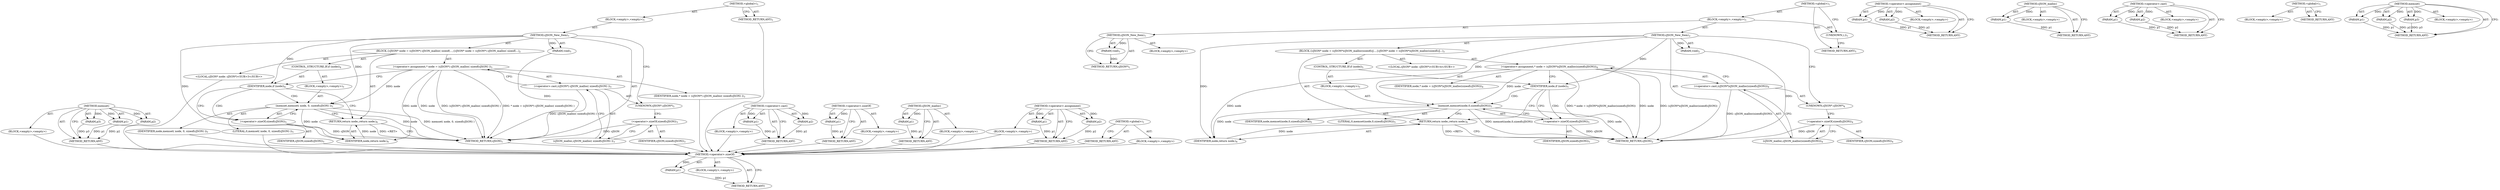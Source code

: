 digraph "memset" {
vulnerable_68 [label=<(METHOD,memset)>];
vulnerable_69 [label=<(PARAM,p1)>];
vulnerable_70 [label=<(PARAM,p2)>];
vulnerable_71 [label=<(PARAM,p3)>];
vulnerable_72 [label=<(BLOCK,&lt;empty&gt;,&lt;empty&gt;)>];
vulnerable_73 [label=<(METHOD_RETURN,ANY)>];
vulnerable_6 [label=<(METHOD,&lt;global&gt;)<SUB>1</SUB>>];
vulnerable_7 [label=<(BLOCK,&lt;empty&gt;,&lt;empty&gt;)<SUB>1</SUB>>];
vulnerable_8 [label=<(METHOD,cJSON_New_Item)<SUB>1</SUB>>];
vulnerable_9 [label=<(PARAM,void)<SUB>1</SUB>>];
vulnerable_10 [label=<(BLOCK,{
	cJSON* node = (cJSON*) cJSON_malloc( sizeof(...,{
	cJSON* node = (cJSON*) cJSON_malloc( sizeof(...)<SUB>2</SUB>>];
vulnerable_11 [label="<(LOCAL,cJSON* node: cJSON*)<SUB>3</SUB>>"];
vulnerable_12 [label=<(&lt;operator&gt;.assignment,* node = (cJSON*) cJSON_malloc( sizeof(cJSON) ))<SUB>3</SUB>>];
vulnerable_13 [label=<(IDENTIFIER,node,* node = (cJSON*) cJSON_malloc( sizeof(cJSON) ))<SUB>3</SUB>>];
vulnerable_14 [label=<(&lt;operator&gt;.cast,(cJSON*) cJSON_malloc( sizeof(cJSON) ))<SUB>3</SUB>>];
vulnerable_15 [label=<(UNKNOWN,cJSON*,cJSON*)<SUB>3</SUB>>];
vulnerable_16 [label=<(cJSON_malloc,cJSON_malloc( sizeof(cJSON) ))<SUB>3</SUB>>];
vulnerable_17 [label=<(&lt;operator&gt;.sizeOf,sizeof(cJSON))<SUB>3</SUB>>];
vulnerable_18 [label=<(IDENTIFIER,cJSON,sizeof(cJSON))<SUB>3</SUB>>];
vulnerable_19 [label=<(CONTROL_STRUCTURE,IF,if (node))<SUB>4</SUB>>];
vulnerable_20 [label=<(IDENTIFIER,node,if (node))<SUB>4</SUB>>];
vulnerable_21 [label=<(BLOCK,&lt;empty&gt;,&lt;empty&gt;)<SUB>5</SUB>>];
vulnerable_22 [label=<(memset,memset( node, 0, sizeof(cJSON) ))<SUB>5</SUB>>];
vulnerable_23 [label=<(IDENTIFIER,node,memset( node, 0, sizeof(cJSON) ))<SUB>5</SUB>>];
vulnerable_24 [label=<(LITERAL,0,memset( node, 0, sizeof(cJSON) ))<SUB>5</SUB>>];
vulnerable_25 [label=<(&lt;operator&gt;.sizeOf,sizeof(cJSON))<SUB>5</SUB>>];
vulnerable_26 [label=<(IDENTIFIER,cJSON,sizeof(cJSON))<SUB>5</SUB>>];
vulnerable_27 [label=<(RETURN,return node;,return node;)<SUB>6</SUB>>];
vulnerable_28 [label=<(IDENTIFIER,node,return node;)<SUB>6</SUB>>];
vulnerable_29 [label=<(METHOD_RETURN,cJSON)<SUB>1</SUB>>];
vulnerable_31 [label=<(METHOD_RETURN,ANY)<SUB>1</SUB>>];
vulnerable_55 [label=<(METHOD,&lt;operator&gt;.cast)>];
vulnerable_56 [label=<(PARAM,p1)>];
vulnerable_57 [label=<(PARAM,p2)>];
vulnerable_58 [label=<(BLOCK,&lt;empty&gt;,&lt;empty&gt;)>];
vulnerable_59 [label=<(METHOD_RETURN,ANY)>];
vulnerable_64 [label=<(METHOD,&lt;operator&gt;.sizeOf)>];
vulnerable_65 [label=<(PARAM,p1)>];
vulnerable_66 [label=<(BLOCK,&lt;empty&gt;,&lt;empty&gt;)>];
vulnerable_67 [label=<(METHOD_RETURN,ANY)>];
vulnerable_60 [label=<(METHOD,cJSON_malloc)>];
vulnerable_61 [label=<(PARAM,p1)>];
vulnerable_62 [label=<(BLOCK,&lt;empty&gt;,&lt;empty&gt;)>];
vulnerable_63 [label=<(METHOD_RETURN,ANY)>];
vulnerable_50 [label=<(METHOD,&lt;operator&gt;.assignment)>];
vulnerable_51 [label=<(PARAM,p1)>];
vulnerable_52 [label=<(PARAM,p2)>];
vulnerable_53 [label=<(BLOCK,&lt;empty&gt;,&lt;empty&gt;)>];
vulnerable_54 [label=<(METHOD_RETURN,ANY)>];
vulnerable_44 [label=<(METHOD,&lt;global&gt;)<SUB>1</SUB>>];
vulnerable_45 [label=<(BLOCK,&lt;empty&gt;,&lt;empty&gt;)>];
vulnerable_46 [label=<(METHOD_RETURN,ANY)>];
fixed_70 [label=<(METHOD,&lt;operator&gt;.sizeOf)>];
fixed_71 [label=<(PARAM,p1)>];
fixed_72 [label=<(BLOCK,&lt;empty&gt;,&lt;empty&gt;)>];
fixed_73 [label=<(METHOD_RETURN,ANY)>];
fixed_6 [label=<(METHOD,&lt;global&gt;)<SUB>1</SUB>>];
fixed_7 [label=<(BLOCK,&lt;empty&gt;,&lt;empty&gt;)<SUB>1</SUB>>];
fixed_8 [label=<(METHOD,cJSON_New_Item)<SUB>1</SUB>>];
fixed_9 [label=<(PARAM,void)<SUB>1</SUB>>];
fixed_10 [label=<(BLOCK,&lt;empty&gt;,&lt;empty&gt;)>];
fixed_11 [label=<(METHOD_RETURN,cJSON*)<SUB>1</SUB>>];
fixed_13 [label=<(UNKNOWN,),))<SUB>1</SUB>>];
fixed_14 [label=<(METHOD,cJSON_New_Item)<SUB>2</SUB>>];
fixed_15 [label=<(PARAM,void)<SUB>2</SUB>>];
fixed_16 [label=<(BLOCK,{
	cJSON* node = (cJSON*)cJSON_malloc(sizeof(cJ...,{
	cJSON* node = (cJSON*)cJSON_malloc(sizeof(cJ...)<SUB>3</SUB>>];
fixed_17 [label="<(LOCAL,cJSON* node: cJSON*)<SUB>4</SUB>>"];
fixed_18 [label=<(&lt;operator&gt;.assignment,* node = (cJSON*)cJSON_malloc(sizeof(cJSON)))<SUB>4</SUB>>];
fixed_19 [label=<(IDENTIFIER,node,* node = (cJSON*)cJSON_malloc(sizeof(cJSON)))<SUB>4</SUB>>];
fixed_20 [label=<(&lt;operator&gt;.cast,(cJSON*)cJSON_malloc(sizeof(cJSON)))<SUB>4</SUB>>];
fixed_21 [label=<(UNKNOWN,cJSON*,cJSON*)<SUB>4</SUB>>];
fixed_22 [label=<(cJSON_malloc,cJSON_malloc(sizeof(cJSON)))<SUB>4</SUB>>];
fixed_23 [label=<(&lt;operator&gt;.sizeOf,sizeof(cJSON))<SUB>4</SUB>>];
fixed_24 [label=<(IDENTIFIER,cJSON,sizeof(cJSON))<SUB>4</SUB>>];
fixed_25 [label=<(CONTROL_STRUCTURE,IF,if (node))<SUB>5</SUB>>];
fixed_26 [label=<(IDENTIFIER,node,if (node))<SUB>5</SUB>>];
fixed_27 [label=<(BLOCK,&lt;empty&gt;,&lt;empty&gt;)<SUB>5</SUB>>];
fixed_28 [label=<(memset,memset(node,0,sizeof(cJSON)))<SUB>5</SUB>>];
fixed_29 [label=<(IDENTIFIER,node,memset(node,0,sizeof(cJSON)))<SUB>5</SUB>>];
fixed_30 [label=<(LITERAL,0,memset(node,0,sizeof(cJSON)))<SUB>5</SUB>>];
fixed_31 [label=<(&lt;operator&gt;.sizeOf,sizeof(cJSON))<SUB>5</SUB>>];
fixed_32 [label=<(IDENTIFIER,cJSON,sizeof(cJSON))<SUB>5</SUB>>];
fixed_33 [label=<(RETURN,return node;,return node;)<SUB>6</SUB>>];
fixed_34 [label=<(IDENTIFIER,node,return node;)<SUB>6</SUB>>];
fixed_35 [label=<(METHOD_RETURN,cJSON)<SUB>2</SUB>>];
fixed_37 [label=<(METHOD_RETURN,ANY)<SUB>1</SUB>>];
fixed_56 [label=<(METHOD,&lt;operator&gt;.assignment)>];
fixed_57 [label=<(PARAM,p1)>];
fixed_58 [label=<(PARAM,p2)>];
fixed_59 [label=<(BLOCK,&lt;empty&gt;,&lt;empty&gt;)>];
fixed_60 [label=<(METHOD_RETURN,ANY)>];
fixed_66 [label=<(METHOD,cJSON_malloc)>];
fixed_67 [label=<(PARAM,p1)>];
fixed_68 [label=<(BLOCK,&lt;empty&gt;,&lt;empty&gt;)>];
fixed_69 [label=<(METHOD_RETURN,ANY)>];
fixed_61 [label=<(METHOD,&lt;operator&gt;.cast)>];
fixed_62 [label=<(PARAM,p1)>];
fixed_63 [label=<(PARAM,p2)>];
fixed_64 [label=<(BLOCK,&lt;empty&gt;,&lt;empty&gt;)>];
fixed_65 [label=<(METHOD_RETURN,ANY)>];
fixed_50 [label=<(METHOD,&lt;global&gt;)<SUB>1</SUB>>];
fixed_51 [label=<(BLOCK,&lt;empty&gt;,&lt;empty&gt;)>];
fixed_52 [label=<(METHOD_RETURN,ANY)>];
fixed_74 [label=<(METHOD,memset)>];
fixed_75 [label=<(PARAM,p1)>];
fixed_76 [label=<(PARAM,p2)>];
fixed_77 [label=<(PARAM,p3)>];
fixed_78 [label=<(BLOCK,&lt;empty&gt;,&lt;empty&gt;)>];
fixed_79 [label=<(METHOD_RETURN,ANY)>];
vulnerable_68 -> vulnerable_69  [key=0, label="AST: "];
vulnerable_68 -> vulnerable_69  [key=1, label="DDG: "];
vulnerable_68 -> vulnerable_72  [key=0, label="AST: "];
vulnerable_68 -> vulnerable_70  [key=0, label="AST: "];
vulnerable_68 -> vulnerable_70  [key=1, label="DDG: "];
vulnerable_68 -> vulnerable_73  [key=0, label="AST: "];
vulnerable_68 -> vulnerable_73  [key=1, label="CFG: "];
vulnerable_68 -> vulnerable_71  [key=0, label="AST: "];
vulnerable_68 -> vulnerable_71  [key=1, label="DDG: "];
vulnerable_69 -> vulnerable_73  [key=0, label="DDG: p1"];
vulnerable_70 -> vulnerable_73  [key=0, label="DDG: p2"];
vulnerable_71 -> vulnerable_73  [key=0, label="DDG: p3"];
vulnerable_72 -> fixed_70  [key=0];
vulnerable_73 -> fixed_70  [key=0];
vulnerable_6 -> vulnerable_7  [key=0, label="AST: "];
vulnerable_6 -> vulnerable_31  [key=0, label="AST: "];
vulnerable_6 -> vulnerable_31  [key=1, label="CFG: "];
vulnerable_7 -> vulnerable_8  [key=0, label="AST: "];
vulnerable_8 -> vulnerable_9  [key=0, label="AST: "];
vulnerable_8 -> vulnerable_9  [key=1, label="DDG: "];
vulnerable_8 -> vulnerable_10  [key=0, label="AST: "];
vulnerable_8 -> vulnerable_29  [key=0, label="AST: "];
vulnerable_8 -> vulnerable_15  [key=0, label="CFG: "];
vulnerable_8 -> vulnerable_20  [key=0, label="DDG: "];
vulnerable_8 -> vulnerable_28  [key=0, label="DDG: "];
vulnerable_8 -> vulnerable_22  [key=0, label="DDG: "];
vulnerable_9 -> vulnerable_29  [key=0, label="DDG: "];
vulnerable_10 -> vulnerable_11  [key=0, label="AST: "];
vulnerable_10 -> vulnerable_12  [key=0, label="AST: "];
vulnerable_10 -> vulnerable_19  [key=0, label="AST: "];
vulnerable_10 -> vulnerable_27  [key=0, label="AST: "];
vulnerable_11 -> fixed_70  [key=0];
vulnerable_12 -> vulnerable_13  [key=0, label="AST: "];
vulnerable_12 -> vulnerable_14  [key=0, label="AST: "];
vulnerable_12 -> vulnerable_20  [key=0, label="CFG: "];
vulnerable_12 -> vulnerable_29  [key=0, label="DDG: node"];
vulnerable_12 -> vulnerable_29  [key=1, label="DDG: (cJSON*) cJSON_malloc( sizeof(cJSON) )"];
vulnerable_12 -> vulnerable_29  [key=2, label="DDG: * node = (cJSON*) cJSON_malloc( sizeof(cJSON) )"];
vulnerable_12 -> vulnerable_28  [key=0, label="DDG: node"];
vulnerable_12 -> vulnerable_22  [key=0, label="DDG: node"];
vulnerable_13 -> fixed_70  [key=0];
vulnerable_14 -> vulnerable_15  [key=0, label="AST: "];
vulnerable_14 -> vulnerable_16  [key=0, label="AST: "];
vulnerable_14 -> vulnerable_12  [key=0, label="CFG: "];
vulnerable_14 -> vulnerable_29  [key=0, label="DDG: cJSON_malloc( sizeof(cJSON) )"];
vulnerable_15 -> vulnerable_17  [key=0, label="CFG: "];
vulnerable_16 -> vulnerable_17  [key=0, label="AST: "];
vulnerable_16 -> vulnerable_14  [key=0, label="CFG: "];
vulnerable_17 -> vulnerable_18  [key=0, label="AST: "];
vulnerable_17 -> vulnerable_16  [key=0, label="CFG: "];
vulnerable_17 -> vulnerable_29  [key=0, label="DDG: cJSON"];
vulnerable_18 -> fixed_70  [key=0];
vulnerable_19 -> vulnerable_20  [key=0, label="AST: "];
vulnerable_19 -> vulnerable_21  [key=0, label="AST: "];
vulnerable_20 -> vulnerable_25  [key=0, label="CFG: "];
vulnerable_20 -> vulnerable_25  [key=1, label="CDG: "];
vulnerable_20 -> vulnerable_27  [key=0, label="CFG: "];
vulnerable_20 -> vulnerable_22  [key=0, label="CDG: "];
vulnerable_21 -> vulnerable_22  [key=0, label="AST: "];
vulnerable_22 -> vulnerable_23  [key=0, label="AST: "];
vulnerable_22 -> vulnerable_24  [key=0, label="AST: "];
vulnerable_22 -> vulnerable_25  [key=0, label="AST: "];
vulnerable_22 -> vulnerable_27  [key=0, label="CFG: "];
vulnerable_22 -> vulnerable_29  [key=0, label="DDG: node"];
vulnerable_22 -> vulnerable_29  [key=1, label="DDG: memset( node, 0, sizeof(cJSON) )"];
vulnerable_22 -> vulnerable_28  [key=0, label="DDG: node"];
vulnerable_23 -> fixed_70  [key=0];
vulnerable_24 -> fixed_70  [key=0];
vulnerable_25 -> vulnerable_26  [key=0, label="AST: "];
vulnerable_25 -> vulnerable_22  [key=0, label="CFG: "];
vulnerable_25 -> vulnerable_29  [key=0, label="DDG: cJSON"];
vulnerable_26 -> fixed_70  [key=0];
vulnerable_27 -> vulnerable_28  [key=0, label="AST: "];
vulnerable_27 -> vulnerable_29  [key=0, label="CFG: "];
vulnerable_27 -> vulnerable_29  [key=1, label="DDG: &lt;RET&gt;"];
vulnerable_28 -> vulnerable_27  [key=0, label="DDG: node"];
vulnerable_29 -> fixed_70  [key=0];
vulnerable_31 -> fixed_70  [key=0];
vulnerable_55 -> vulnerable_56  [key=0, label="AST: "];
vulnerable_55 -> vulnerable_56  [key=1, label="DDG: "];
vulnerable_55 -> vulnerable_58  [key=0, label="AST: "];
vulnerable_55 -> vulnerable_57  [key=0, label="AST: "];
vulnerable_55 -> vulnerable_57  [key=1, label="DDG: "];
vulnerable_55 -> vulnerable_59  [key=0, label="AST: "];
vulnerable_55 -> vulnerable_59  [key=1, label="CFG: "];
vulnerable_56 -> vulnerable_59  [key=0, label="DDG: p1"];
vulnerable_57 -> vulnerable_59  [key=0, label="DDG: p2"];
vulnerable_58 -> fixed_70  [key=0];
vulnerable_59 -> fixed_70  [key=0];
vulnerable_64 -> vulnerable_65  [key=0, label="AST: "];
vulnerable_64 -> vulnerable_65  [key=1, label="DDG: "];
vulnerable_64 -> vulnerable_66  [key=0, label="AST: "];
vulnerable_64 -> vulnerable_67  [key=0, label="AST: "];
vulnerable_64 -> vulnerable_67  [key=1, label="CFG: "];
vulnerable_65 -> vulnerable_67  [key=0, label="DDG: p1"];
vulnerable_66 -> fixed_70  [key=0];
vulnerable_67 -> fixed_70  [key=0];
vulnerable_60 -> vulnerable_61  [key=0, label="AST: "];
vulnerable_60 -> vulnerable_61  [key=1, label="DDG: "];
vulnerable_60 -> vulnerable_62  [key=0, label="AST: "];
vulnerable_60 -> vulnerable_63  [key=0, label="AST: "];
vulnerable_60 -> vulnerable_63  [key=1, label="CFG: "];
vulnerable_61 -> vulnerable_63  [key=0, label="DDG: p1"];
vulnerable_62 -> fixed_70  [key=0];
vulnerable_63 -> fixed_70  [key=0];
vulnerable_50 -> vulnerable_51  [key=0, label="AST: "];
vulnerable_50 -> vulnerable_51  [key=1, label="DDG: "];
vulnerable_50 -> vulnerable_53  [key=0, label="AST: "];
vulnerable_50 -> vulnerable_52  [key=0, label="AST: "];
vulnerable_50 -> vulnerable_52  [key=1, label="DDG: "];
vulnerable_50 -> vulnerable_54  [key=0, label="AST: "];
vulnerable_50 -> vulnerable_54  [key=1, label="CFG: "];
vulnerable_51 -> vulnerable_54  [key=0, label="DDG: p1"];
vulnerable_52 -> vulnerable_54  [key=0, label="DDG: p2"];
vulnerable_53 -> fixed_70  [key=0];
vulnerable_54 -> fixed_70  [key=0];
vulnerable_44 -> vulnerable_45  [key=0, label="AST: "];
vulnerable_44 -> vulnerable_46  [key=0, label="AST: "];
vulnerable_44 -> vulnerable_46  [key=1, label="CFG: "];
vulnerable_45 -> fixed_70  [key=0];
vulnerable_46 -> fixed_70  [key=0];
fixed_70 -> fixed_71  [key=0, label="AST: "];
fixed_70 -> fixed_71  [key=1, label="DDG: "];
fixed_70 -> fixed_72  [key=0, label="AST: "];
fixed_70 -> fixed_73  [key=0, label="AST: "];
fixed_70 -> fixed_73  [key=1, label="CFG: "];
fixed_71 -> fixed_73  [key=0, label="DDG: p1"];
fixed_6 -> fixed_7  [key=0, label="AST: "];
fixed_6 -> fixed_37  [key=0, label="AST: "];
fixed_6 -> fixed_13  [key=0, label="CFG: "];
fixed_7 -> fixed_8  [key=0, label="AST: "];
fixed_7 -> fixed_13  [key=0, label="AST: "];
fixed_7 -> fixed_14  [key=0, label="AST: "];
fixed_8 -> fixed_9  [key=0, label="AST: "];
fixed_8 -> fixed_9  [key=1, label="DDG: "];
fixed_8 -> fixed_10  [key=0, label="AST: "];
fixed_8 -> fixed_11  [key=0, label="AST: "];
fixed_8 -> fixed_11  [key=1, label="CFG: "];
fixed_9 -> fixed_11  [key=0, label="DDG: "];
fixed_13 -> fixed_37  [key=0, label="CFG: "];
fixed_14 -> fixed_15  [key=0, label="AST: "];
fixed_14 -> fixed_15  [key=1, label="DDG: "];
fixed_14 -> fixed_16  [key=0, label="AST: "];
fixed_14 -> fixed_35  [key=0, label="AST: "];
fixed_14 -> fixed_21  [key=0, label="CFG: "];
fixed_14 -> fixed_26  [key=0, label="DDG: "];
fixed_14 -> fixed_34  [key=0, label="DDG: "];
fixed_14 -> fixed_28  [key=0, label="DDG: "];
fixed_15 -> fixed_35  [key=0, label="DDG: "];
fixed_16 -> fixed_17  [key=0, label="AST: "];
fixed_16 -> fixed_18  [key=0, label="AST: "];
fixed_16 -> fixed_25  [key=0, label="AST: "];
fixed_16 -> fixed_33  [key=0, label="AST: "];
fixed_18 -> fixed_19  [key=0, label="AST: "];
fixed_18 -> fixed_20  [key=0, label="AST: "];
fixed_18 -> fixed_26  [key=0, label="CFG: "];
fixed_18 -> fixed_35  [key=0, label="DDG: node"];
fixed_18 -> fixed_35  [key=1, label="DDG: (cJSON*)cJSON_malloc(sizeof(cJSON))"];
fixed_18 -> fixed_35  [key=2, label="DDG: * node = (cJSON*)cJSON_malloc(sizeof(cJSON))"];
fixed_18 -> fixed_34  [key=0, label="DDG: node"];
fixed_18 -> fixed_28  [key=0, label="DDG: node"];
fixed_20 -> fixed_21  [key=0, label="AST: "];
fixed_20 -> fixed_22  [key=0, label="AST: "];
fixed_20 -> fixed_18  [key=0, label="CFG: "];
fixed_20 -> fixed_35  [key=0, label="DDG: cJSON_malloc(sizeof(cJSON))"];
fixed_21 -> fixed_23  [key=0, label="CFG: "];
fixed_22 -> fixed_23  [key=0, label="AST: "];
fixed_22 -> fixed_20  [key=0, label="CFG: "];
fixed_23 -> fixed_24  [key=0, label="AST: "];
fixed_23 -> fixed_22  [key=0, label="CFG: "];
fixed_23 -> fixed_35  [key=0, label="DDG: cJSON"];
fixed_25 -> fixed_26  [key=0, label="AST: "];
fixed_25 -> fixed_27  [key=0, label="AST: "];
fixed_26 -> fixed_31  [key=0, label="CFG: "];
fixed_26 -> fixed_31  [key=1, label="CDG: "];
fixed_26 -> fixed_33  [key=0, label="CFG: "];
fixed_26 -> fixed_28  [key=0, label="CDG: "];
fixed_27 -> fixed_28  [key=0, label="AST: "];
fixed_28 -> fixed_29  [key=0, label="AST: "];
fixed_28 -> fixed_30  [key=0, label="AST: "];
fixed_28 -> fixed_31  [key=0, label="AST: "];
fixed_28 -> fixed_33  [key=0, label="CFG: "];
fixed_28 -> fixed_35  [key=0, label="DDG: node"];
fixed_28 -> fixed_35  [key=1, label="DDG: memset(node,0,sizeof(cJSON))"];
fixed_28 -> fixed_34  [key=0, label="DDG: node"];
fixed_31 -> fixed_32  [key=0, label="AST: "];
fixed_31 -> fixed_28  [key=0, label="CFG: "];
fixed_31 -> fixed_35  [key=0, label="DDG: cJSON"];
fixed_33 -> fixed_34  [key=0, label="AST: "];
fixed_33 -> fixed_35  [key=0, label="CFG: "];
fixed_33 -> fixed_35  [key=1, label="DDG: &lt;RET&gt;"];
fixed_34 -> fixed_33  [key=0, label="DDG: node"];
fixed_56 -> fixed_57  [key=0, label="AST: "];
fixed_56 -> fixed_57  [key=1, label="DDG: "];
fixed_56 -> fixed_59  [key=0, label="AST: "];
fixed_56 -> fixed_58  [key=0, label="AST: "];
fixed_56 -> fixed_58  [key=1, label="DDG: "];
fixed_56 -> fixed_60  [key=0, label="AST: "];
fixed_56 -> fixed_60  [key=1, label="CFG: "];
fixed_57 -> fixed_60  [key=0, label="DDG: p1"];
fixed_58 -> fixed_60  [key=0, label="DDG: p2"];
fixed_66 -> fixed_67  [key=0, label="AST: "];
fixed_66 -> fixed_67  [key=1, label="DDG: "];
fixed_66 -> fixed_68  [key=0, label="AST: "];
fixed_66 -> fixed_69  [key=0, label="AST: "];
fixed_66 -> fixed_69  [key=1, label="CFG: "];
fixed_67 -> fixed_69  [key=0, label="DDG: p1"];
fixed_61 -> fixed_62  [key=0, label="AST: "];
fixed_61 -> fixed_62  [key=1, label="DDG: "];
fixed_61 -> fixed_64  [key=0, label="AST: "];
fixed_61 -> fixed_63  [key=0, label="AST: "];
fixed_61 -> fixed_63  [key=1, label="DDG: "];
fixed_61 -> fixed_65  [key=0, label="AST: "];
fixed_61 -> fixed_65  [key=1, label="CFG: "];
fixed_62 -> fixed_65  [key=0, label="DDG: p1"];
fixed_63 -> fixed_65  [key=0, label="DDG: p2"];
fixed_50 -> fixed_51  [key=0, label="AST: "];
fixed_50 -> fixed_52  [key=0, label="AST: "];
fixed_50 -> fixed_52  [key=1, label="CFG: "];
fixed_74 -> fixed_75  [key=0, label="AST: "];
fixed_74 -> fixed_75  [key=1, label="DDG: "];
fixed_74 -> fixed_78  [key=0, label="AST: "];
fixed_74 -> fixed_76  [key=0, label="AST: "];
fixed_74 -> fixed_76  [key=1, label="DDG: "];
fixed_74 -> fixed_79  [key=0, label="AST: "];
fixed_74 -> fixed_79  [key=1, label="CFG: "];
fixed_74 -> fixed_77  [key=0, label="AST: "];
fixed_74 -> fixed_77  [key=1, label="DDG: "];
fixed_75 -> fixed_79  [key=0, label="DDG: p1"];
fixed_76 -> fixed_79  [key=0, label="DDG: p2"];
fixed_77 -> fixed_79  [key=0, label="DDG: p3"];
}
